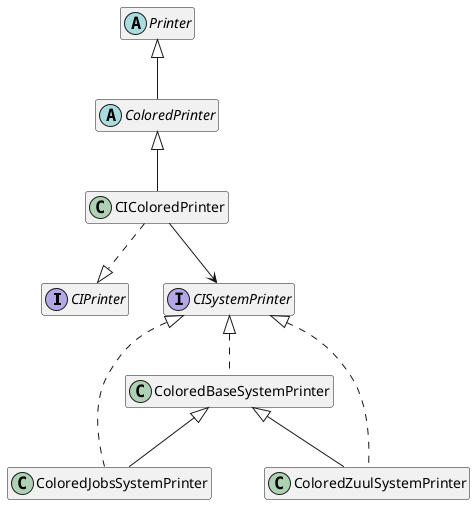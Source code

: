 @startuml
hide empty field
hide empty  method

interface CIPrinter
interface CISystemPrinter

abstract class Printer
abstract class ColoredPrinter

class CIColoredPrinter

class ColoredBaseSystemPrinter
class ColoredJobsSystemPrinter
class ColoredZuulSystemPrinter

Printer <|-- ColoredPrinter

ColoredPrinter <|-- CIColoredPrinter

CIColoredPrinter ..|> CIPrinter
CIColoredPrinter --> CISystemPrinter

CISystemPrinter <|.. ColoredBaseSystemPrinter
CISystemPrinter <|.. ColoredJobsSystemPrinter
CISystemPrinter <|.. ColoredZuulSystemPrinter

ColoredBaseSystemPrinter <|-- ColoredJobsSystemPrinter
ColoredBaseSystemPrinter <|-- ColoredZuulSystemPrinter

@enduml
